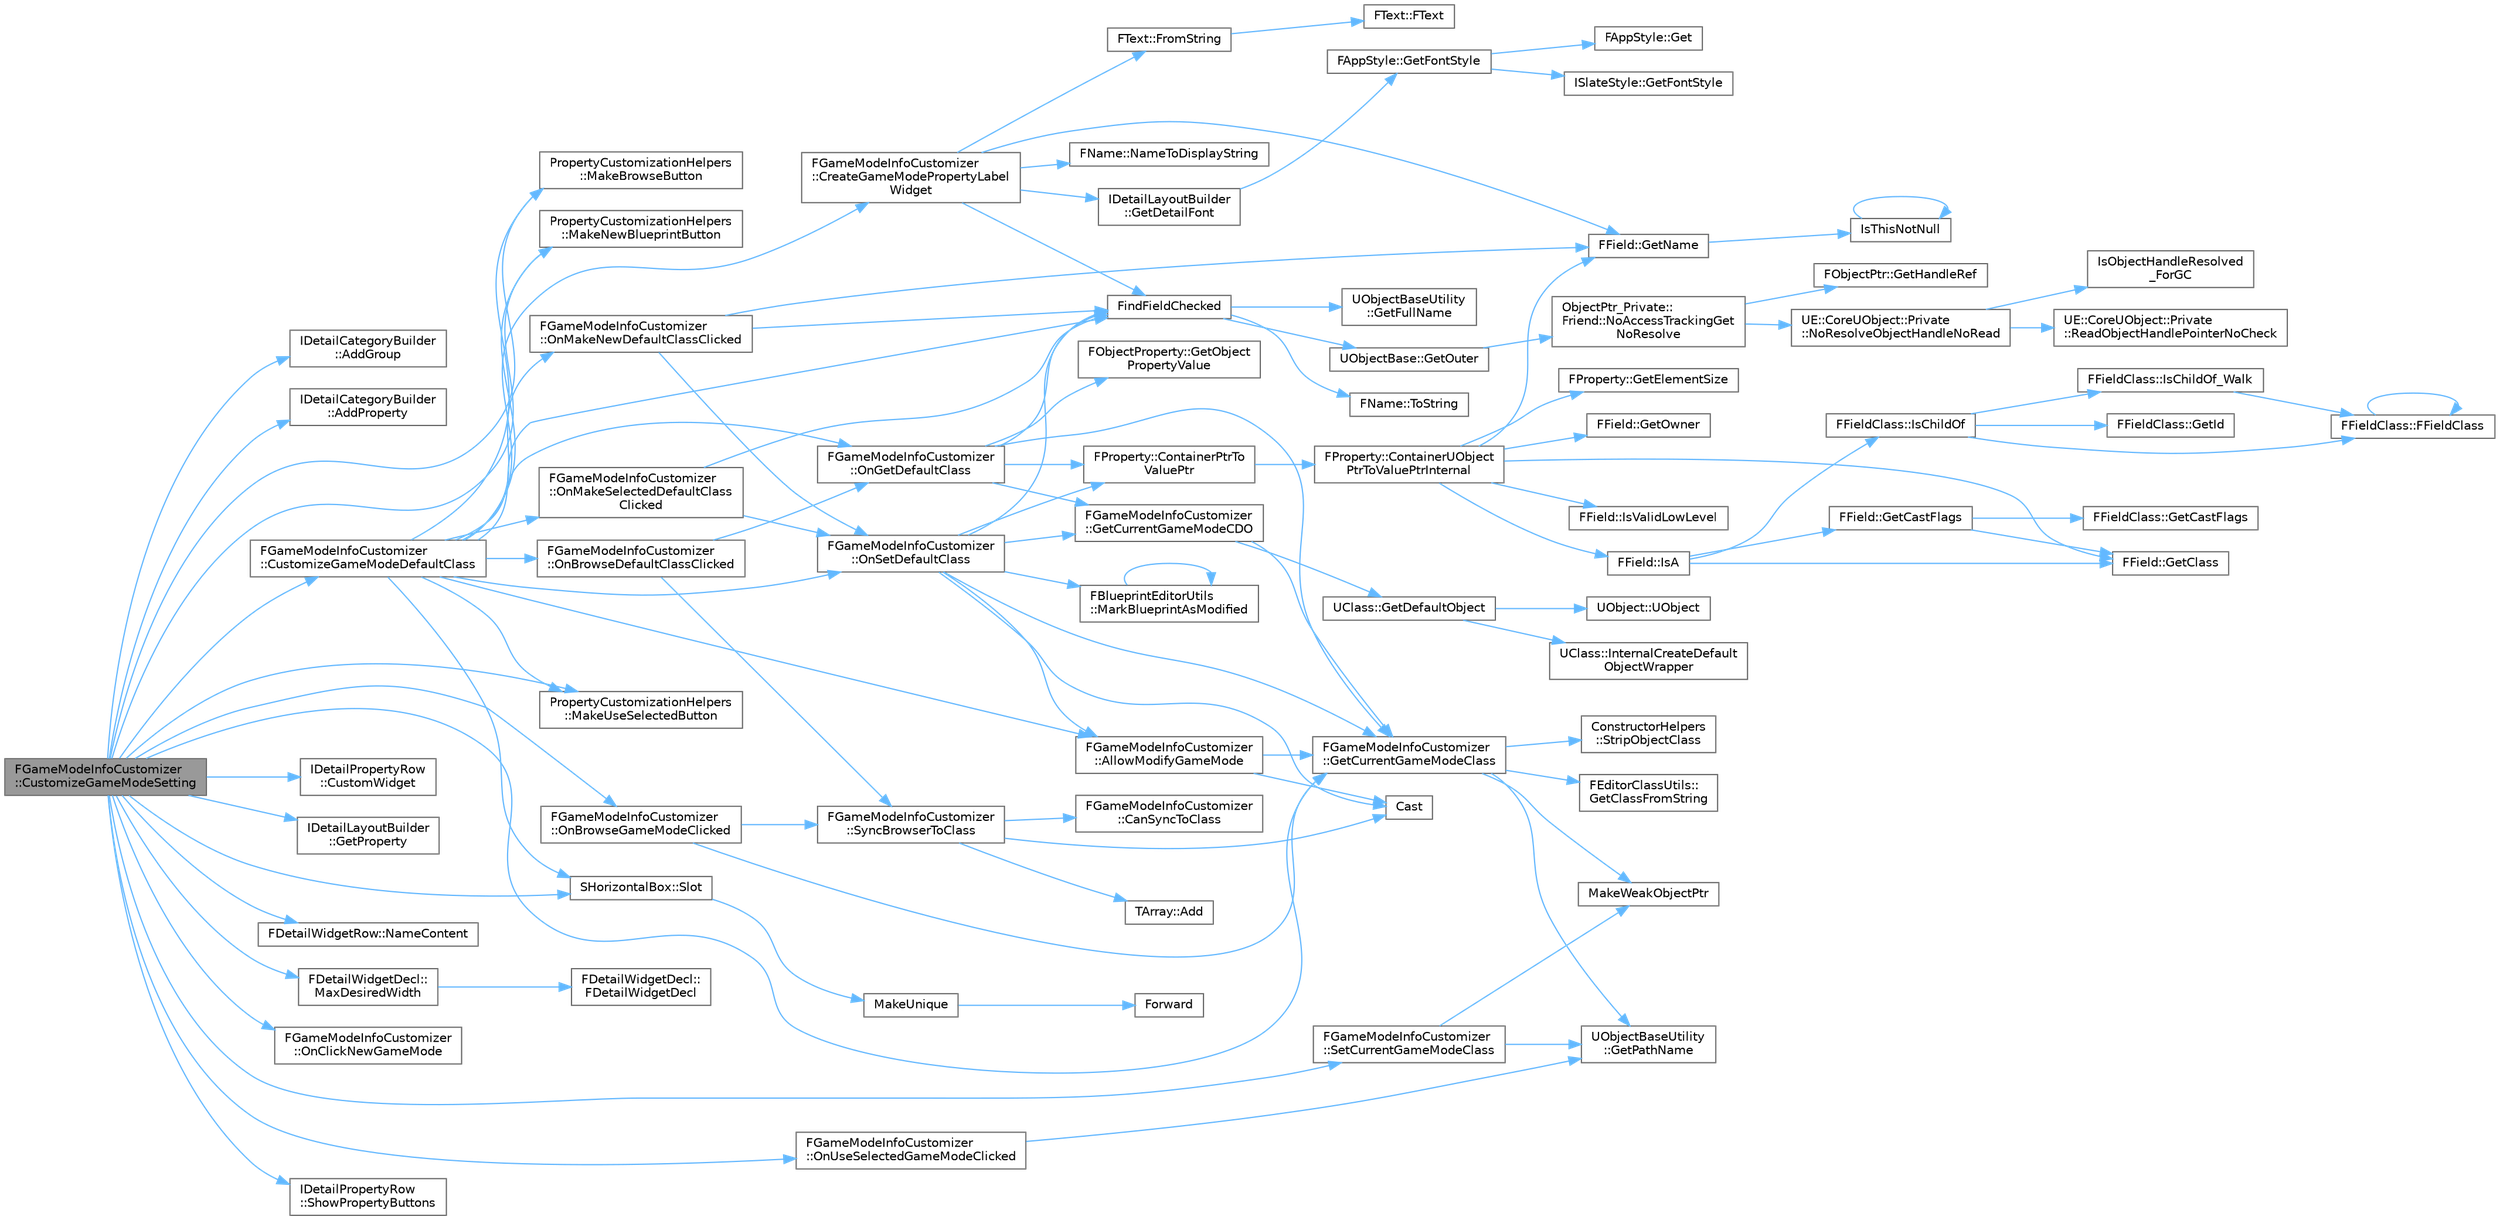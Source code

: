 digraph "FGameModeInfoCustomizer::CustomizeGameModeSetting"
{
 // INTERACTIVE_SVG=YES
 // LATEX_PDF_SIZE
  bgcolor="transparent";
  edge [fontname=Helvetica,fontsize=10,labelfontname=Helvetica,labelfontsize=10];
  node [fontname=Helvetica,fontsize=10,shape=box,height=0.2,width=0.4];
  rankdir="LR";
  Node1 [id="Node000001",label="FGameModeInfoCustomizer\l::CustomizeGameModeSetting",height=0.2,width=0.4,color="gray40", fillcolor="grey60", style="filled", fontcolor="black",tooltip="Add special customization for the GameMode setting."];
  Node1 -> Node2 [id="edge1_Node000001_Node000002",color="steelblue1",style="solid",tooltip=" "];
  Node2 [id="Node000002",label="IDetailCategoryBuilder\l::AddGroup",height=0.2,width=0.4,color="grey40", fillcolor="white", style="filled",URL="$dd/d93/classIDetailCategoryBuilder.html#a960d4ce67278ba3ceb05f581d7ad2899",tooltip="Adds a group to the category."];
  Node1 -> Node3 [id="edge2_Node000001_Node000003",color="steelblue1",style="solid",tooltip=" "];
  Node3 [id="Node000003",label="IDetailCategoryBuilder\l::AddProperty",height=0.2,width=0.4,color="grey40", fillcolor="white", style="filled",URL="$dd/d93/classIDetailCategoryBuilder.html#a6974c9df295e842f95e45432f893d739",tooltip="Adds a property, shown in the default way to the category."];
  Node1 -> Node4 [id="edge3_Node000001_Node000004",color="steelblue1",style="solid",tooltip=" "];
  Node4 [id="Node000004",label="FGameModeInfoCustomizer\l::CustomizeGameModeDefaultClass",height=0.2,width=0.4,color="grey40", fillcolor="white", style="filled",URL="$d8/d99/classFGameModeInfoCustomizer.html#a74d406f84c5b9f70518e8d34579a603e",tooltip="Create widget fo modifying a default class within the current GameMode."];
  Node4 -> Node5 [id="edge4_Node000004_Node000005",color="steelblue1",style="solid",tooltip=" "];
  Node5 [id="Node000005",label="FGameModeInfoCustomizer\l::AllowModifyGameMode",height=0.2,width=0.4,color="grey40", fillcolor="white", style="filled",URL="$d8/d99/classFGameModeInfoCustomizer.html#a490f16cd398c6b4d95dda016018a644f",tooltip="Are we allowed to modify the currently selected GameMode."];
  Node5 -> Node6 [id="edge5_Node000005_Node000006",color="steelblue1",style="solid",tooltip=" "];
  Node6 [id="Node000006",label="Cast",height=0.2,width=0.4,color="grey40", fillcolor="white", style="filled",URL="$d4/d55/Casts_8h.html#af337187a7ebe36fac35ea41db8a65ba9",tooltip=" "];
  Node5 -> Node7 [id="edge6_Node000005_Node000007",color="steelblue1",style="solid",tooltip=" "];
  Node7 [id="Node000007",label="FGameModeInfoCustomizer\l::GetCurrentGameModeClass",height=0.2,width=0.4,color="grey40", fillcolor="white", style="filled",URL="$d8/d99/classFGameModeInfoCustomizer.html#af92f862db9b706b4380fac31be448300",tooltip="Get the currently set GameMode class."];
  Node7 -> Node8 [id="edge7_Node000007_Node000008",color="steelblue1",style="solid",tooltip=" "];
  Node8 [id="Node000008",label="FEditorClassUtils::\lGetClassFromString",height=0.2,width=0.4,color="grey40", fillcolor="white", style="filled",URL="$d7/dc8/namespaceFEditorClassUtils.html#a21c61ea14ca4e62cb1545b30c8b28d55",tooltip="Fetches a UClass from the string name of the class."];
  Node7 -> Node9 [id="edge8_Node000007_Node000009",color="steelblue1",style="solid",tooltip=" "];
  Node9 [id="Node000009",label="UObjectBaseUtility\l::GetPathName",height=0.2,width=0.4,color="grey40", fillcolor="white", style="filled",URL="$d6/d7b/classUObjectBaseUtility.html#a394f49e6f05c84407cf3de7e00a0ba91",tooltip="Returns the fully qualified pathname for this object, in the format: 'Outermost[.Outer]...."];
  Node7 -> Node10 [id="edge9_Node000007_Node000010",color="steelblue1",style="solid",tooltip=" "];
  Node10 [id="Node000010",label="MakeWeakObjectPtr",height=0.2,width=0.4,color="grey40", fillcolor="white", style="filled",URL="$d8/d3b/WeakObjectPtrTemplates_8h.html#abb1560eaa25f6cac75e24ac9ec934675",tooltip=" "];
  Node7 -> Node11 [id="edge10_Node000007_Node000011",color="steelblue1",style="solid",tooltip=" "];
  Node11 [id="Node000011",label="ConstructorHelpers\l::StripObjectClass",height=0.2,width=0.4,color="grey40", fillcolor="white", style="filled",URL="$d3/d94/structConstructorHelpers.html#a2ed83c932631efc38fc620df49f967cc",tooltip="If there is an object class, strips it off."];
  Node4 -> Node12 [id="edge11_Node000004_Node000012",color="steelblue1",style="solid",tooltip=" "];
  Node12 [id="Node000012",label="FGameModeInfoCustomizer\l::CreateGameModePropertyLabel\lWidget",height=0.2,width=0.4,color="grey40", fillcolor="white", style="filled",URL="$d8/d99/classFGameModeInfoCustomizer.html#aaa28ed0868937a4f36da5248c36814d6",tooltip="Create widget for the name of a default class property."];
  Node12 -> Node13 [id="edge12_Node000012_Node000013",color="steelblue1",style="solid",tooltip=" "];
  Node13 [id="Node000013",label="FindFieldChecked",height=0.2,width=0.4,color="grey40", fillcolor="white", style="filled",URL="$d6/d2f/UnrealType_8h.html#a593fa77e69f769a9e249e27b0b11b55d",tooltip="Search for the named field within the specified scope, including any Outer classes; assert on failure..."];
  Node13 -> Node14 [id="edge13_Node000013_Node000014",color="steelblue1",style="solid",tooltip=" "];
  Node14 [id="Node000014",label="UObjectBaseUtility\l::GetFullName",height=0.2,width=0.4,color="grey40", fillcolor="white", style="filled",URL="$d6/d7b/classUObjectBaseUtility.html#a794ac0e3e86254f0c9f6a8821becdfba",tooltip="Returns the fully qualified pathname for this object as well as the name of the class,..."];
  Node13 -> Node15 [id="edge14_Node000013_Node000015",color="steelblue1",style="solid",tooltip=" "];
  Node15 [id="Node000015",label="UObjectBase::GetOuter",height=0.2,width=0.4,color="grey40", fillcolor="white", style="filled",URL="$d9/dc4/classUObjectBase.html#a43cfabc65d9005aafa51ce34d4cf71c5",tooltip="Returns the UObject this object resides in."];
  Node15 -> Node16 [id="edge15_Node000015_Node000016",color="steelblue1",style="solid",tooltip=" "];
  Node16 [id="Node000016",label="ObjectPtr_Private::\lFriend::NoAccessTrackingGet\lNoResolve",height=0.2,width=0.4,color="grey40", fillcolor="white", style="filled",URL="$d1/db5/structObjectPtr__Private_1_1Friend.html#ad7db1a8df63ca1d1c1c051841cf5120d",tooltip=" "];
  Node16 -> Node17 [id="edge16_Node000016_Node000017",color="steelblue1",style="solid",tooltip=" "];
  Node17 [id="Node000017",label="FObjectPtr::GetHandleRef",height=0.2,width=0.4,color="grey40", fillcolor="white", style="filled",URL="$d7/d0d/structFObjectPtr.html#a1fb862f222825b3a09a213890d2f5e8b",tooltip=" "];
  Node16 -> Node18 [id="edge17_Node000016_Node000018",color="steelblue1",style="solid",tooltip=" "];
  Node18 [id="Node000018",label="UE::CoreUObject::Private\l::NoResolveObjectHandleNoRead",height=0.2,width=0.4,color="grey40", fillcolor="white", style="filled",URL="$d9/d98/namespaceUE_1_1CoreUObject_1_1Private.html#a135612c4f66fbf0a81e2e5a8fe546b4c",tooltip=" "];
  Node18 -> Node19 [id="edge18_Node000018_Node000019",color="steelblue1",style="solid",tooltip=" "];
  Node19 [id="Node000019",label="IsObjectHandleResolved\l_ForGC",height=0.2,width=0.4,color="grey40", fillcolor="white", style="filled",URL="$de/d34/ObjectHandle_8h.html#a6bbeca8d1e9361ea5c9576864125ce90",tooltip=" "];
  Node18 -> Node20 [id="edge19_Node000018_Node000020",color="steelblue1",style="solid",tooltip=" "];
  Node20 [id="Node000020",label="UE::CoreUObject::Private\l::ReadObjectHandlePointerNoCheck",height=0.2,width=0.4,color="grey40", fillcolor="white", style="filled",URL="$d9/d98/namespaceUE_1_1CoreUObject_1_1Private.html#a05b42895ea5f93b9398be3e8cc061d3a",tooltip="Read the handle as a pointer without checking if it is resolved."];
  Node13 -> Node21 [id="edge20_Node000013_Node000021",color="steelblue1",style="solid",tooltip=" "];
  Node21 [id="Node000021",label="FName::ToString",height=0.2,width=0.4,color="grey40", fillcolor="white", style="filled",URL="$d0/d53/classFName.html#aa1dc865b721f80e46e8d67993a24bb9e",tooltip="Converts an FName to a readable format."];
  Node12 -> Node22 [id="edge21_Node000012_Node000022",color="steelblue1",style="solid",tooltip=" "];
  Node22 [id="Node000022",label="FText::FromString",height=0.2,width=0.4,color="grey40", fillcolor="white", style="filled",URL="$d0/dcb/classFText.html#af6cbe7498fdc624e1e3188326c9be5a5",tooltip="Generate an FText representing the passed in string."];
  Node22 -> Node23 [id="edge22_Node000022_Node000023",color="steelblue1",style="solid",tooltip=" "];
  Node23 [id="Node000023",label="FText::FText",height=0.2,width=0.4,color="grey40", fillcolor="white", style="filled",URL="$d0/dcb/classFText.html#aed2543585ee29658b23f660d8108334c",tooltip=" "];
  Node12 -> Node24 [id="edge23_Node000012_Node000024",color="steelblue1",style="solid",tooltip=" "];
  Node24 [id="Node000024",label="IDetailLayoutBuilder\l::GetDetailFont",height=0.2,width=0.4,color="grey40", fillcolor="white", style="filled",URL="$d7/de5/classIDetailLayoutBuilder.html#ae952d8769a041f6bc38405fd85c80062",tooltip=" "];
  Node24 -> Node25 [id="edge24_Node000024_Node000025",color="steelblue1",style="solid",tooltip=" "];
  Node25 [id="Node000025",label="FAppStyle::GetFontStyle",height=0.2,width=0.4,color="grey40", fillcolor="white", style="filled",URL="$d3/d1e/classFAppStyle.html#a8579b525c9e6f34c94a8f4fc60651f78",tooltip=" "];
  Node25 -> Node26 [id="edge25_Node000025_Node000026",color="steelblue1",style="solid",tooltip=" "];
  Node26 [id="Node000026",label="FAppStyle::Get",height=0.2,width=0.4,color="grey40", fillcolor="white", style="filled",URL="$d3/d1e/classFAppStyle.html#abf8a86ffff62afc3c225cf5553bf58ee",tooltip=" "];
  Node25 -> Node27 [id="edge26_Node000025_Node000027",color="steelblue1",style="solid",tooltip=" "];
  Node27 [id="Node000027",label="ISlateStyle::GetFontStyle",height=0.2,width=0.4,color="grey40", fillcolor="white", style="filled",URL="$dc/d4d/classISlateStyle.html#a41f339c2a4f48c6a20ef97b2ed9653dc",tooltip=" "];
  Node12 -> Node28 [id="edge27_Node000012_Node000028",color="steelblue1",style="solid",tooltip=" "];
  Node28 [id="Node000028",label="FField::GetName",height=0.2,width=0.4,color="grey40", fillcolor="white", style="filled",URL="$d5/d7d/classFField.html#a83f605c1eb05d7cab9c2f6d634d6276e",tooltip=" "];
  Node28 -> Node29 [id="edge28_Node000028_Node000029",color="steelblue1",style="solid",tooltip=" "];
  Node29 [id="Node000029",label="IsThisNotNull",height=0.2,width=0.4,color="grey40", fillcolor="white", style="filled",URL="$d5/d8c/CoreGlobals_8h.html#a13cc197b158ea1247b843d1959c4d265",tooltip=" "];
  Node29 -> Node29 [id="edge29_Node000029_Node000029",color="steelblue1",style="solid",tooltip=" "];
  Node12 -> Node30 [id="edge30_Node000012_Node000030",color="steelblue1",style="solid",tooltip=" "];
  Node30 [id="Node000030",label="FName::NameToDisplayString",height=0.2,width=0.4,color="grey40", fillcolor="white", style="filled",URL="$d0/d53/classFName.html#a0687c931295d69f22e4f3f9a14e99d9f",tooltip="Takes a string and breaks it down into a human readable string."];
  Node4 -> Node13 [id="edge31_Node000004_Node000013",color="steelblue1",style="solid",tooltip=" "];
  Node4 -> Node31 [id="edge32_Node000004_Node000031",color="steelblue1",style="solid",tooltip=" "];
  Node31 [id="Node000031",label="PropertyCustomizationHelpers\l::MakeBrowseButton",height=0.2,width=0.4,color="grey40", fillcolor="white", style="filled",URL="$d6/dbc/namespacePropertyCustomizationHelpers.html#a4ffda3a3f440613383a74ec253d92a3e",tooltip=" "];
  Node4 -> Node32 [id="edge33_Node000004_Node000032",color="steelblue1",style="solid",tooltip=" "];
  Node32 [id="Node000032",label="PropertyCustomizationHelpers\l::MakeNewBlueprintButton",height=0.2,width=0.4,color="grey40", fillcolor="white", style="filled",URL="$d6/dbc/namespacePropertyCustomizationHelpers.html#ace7f2df5cec03019a7aabf3973fdc863",tooltip=" "];
  Node4 -> Node33 [id="edge34_Node000004_Node000033",color="steelblue1",style="solid",tooltip=" "];
  Node33 [id="Node000033",label="PropertyCustomizationHelpers\l::MakeUseSelectedButton",height=0.2,width=0.4,color="grey40", fillcolor="white", style="filled",URL="$d6/dbc/namespacePropertyCustomizationHelpers.html#a1d2059881bca64bbdadb44d56105213a",tooltip=" "];
  Node4 -> Node34 [id="edge35_Node000004_Node000034",color="steelblue1",style="solid",tooltip=" "];
  Node34 [id="Node000034",label="FGameModeInfoCustomizer\l::OnBrowseDefaultClassClicked",height=0.2,width=0.4,color="grey40", fillcolor="white", style="filled",URL="$d8/d99/classFGameModeInfoCustomizer.html#ade2a81c392edec8282adfc6e30cab81d",tooltip=" "];
  Node34 -> Node35 [id="edge36_Node000034_Node000035",color="steelblue1",style="solid",tooltip=" "];
  Node35 [id="Node000035",label="FGameModeInfoCustomizer\l::OnGetDefaultClass",height=0.2,width=0.4,color="grey40", fillcolor="white", style="filled",URL="$d8/d99/classFGameModeInfoCustomizer.html#ae70cc0445daafb48bf878afa4117e04a",tooltip="Find the current default class by property name."];
  Node35 -> Node36 [id="edge37_Node000035_Node000036",color="steelblue1",style="solid",tooltip=" "];
  Node36 [id="Node000036",label="FProperty::ContainerPtrTo\lValuePtr",height=0.2,width=0.4,color="grey40", fillcolor="white", style="filled",URL="$d9/dbc/classFProperty.html#af1bc244e5760ad3c100a854147df5c9a",tooltip="Get the pointer to property value in a supplied 'container'."];
  Node36 -> Node37 [id="edge38_Node000036_Node000037",color="steelblue1",style="solid",tooltip=" "];
  Node37 [id="Node000037",label="FProperty::ContainerUObject\lPtrToValuePtrInternal",height=0.2,width=0.4,color="grey40", fillcolor="white", style="filled",URL="$d9/dbc/classFProperty.html#a6c47ba654f3c97829da275aed882ee67",tooltip=" "];
  Node37 -> Node38 [id="edge39_Node000037_Node000038",color="steelblue1",style="solid",tooltip=" "];
  Node38 [id="Node000038",label="FField::GetClass",height=0.2,width=0.4,color="grey40", fillcolor="white", style="filled",URL="$d5/d7d/classFField.html#ac2d4ef808debe3fdd222328f97d9d7a3",tooltip=" "];
  Node37 -> Node39 [id="edge40_Node000037_Node000039",color="steelblue1",style="solid",tooltip=" "];
  Node39 [id="Node000039",label="FProperty::GetElementSize",height=0.2,width=0.4,color="grey40", fillcolor="white", style="filled",URL="$d9/dbc/classFProperty.html#a700f3251fe6ee7fcb4f92f1c04dfba02",tooltip=" "];
  Node37 -> Node28 [id="edge41_Node000037_Node000028",color="steelblue1",style="solid",tooltip=" "];
  Node37 -> Node40 [id="edge42_Node000037_Node000040",color="steelblue1",style="solid",tooltip=" "];
  Node40 [id="Node000040",label="FField::GetOwner",height=0.2,width=0.4,color="grey40", fillcolor="white", style="filled",URL="$d5/d7d/classFField.html#a3858b6ce3316edacd8be017a03d9b367",tooltip=" "];
  Node37 -> Node41 [id="edge43_Node000037_Node000041",color="steelblue1",style="solid",tooltip=" "];
  Node41 [id="Node000041",label="FField::IsA",height=0.2,width=0.4,color="grey40", fillcolor="white", style="filled",URL="$d5/d7d/classFField.html#a08956a514d1db2b2ee86bfb115c64e38",tooltip=" "];
  Node41 -> Node42 [id="edge44_Node000041_Node000042",color="steelblue1",style="solid",tooltip=" "];
  Node42 [id="Node000042",label="FField::GetCastFlags",height=0.2,width=0.4,color="grey40", fillcolor="white", style="filled",URL="$d5/d7d/classFField.html#af7b4a74cf00cc57cb5dab33baf91d44e",tooltip=" "];
  Node42 -> Node43 [id="edge45_Node000042_Node000043",color="steelblue1",style="solid",tooltip=" "];
  Node43 [id="Node000043",label="FFieldClass::GetCastFlags",height=0.2,width=0.4,color="grey40", fillcolor="white", style="filled",URL="$de/dc5/classFFieldClass.html#a33c23e6a1d21eee004405718da295164",tooltip=" "];
  Node42 -> Node38 [id="edge46_Node000042_Node000038",color="steelblue1",style="solid",tooltip=" "];
  Node41 -> Node38 [id="edge47_Node000041_Node000038",color="steelblue1",style="solid",tooltip=" "];
  Node41 -> Node44 [id="edge48_Node000041_Node000044",color="steelblue1",style="solid",tooltip=" "];
  Node44 [id="Node000044",label="FFieldClass::IsChildOf",height=0.2,width=0.4,color="grey40", fillcolor="white", style="filled",URL="$de/dc5/classFFieldClass.html#a8b3dcb3d2badadc57a4135b4ba7f5766",tooltip=" "];
  Node44 -> Node45 [id="edge49_Node000044_Node000045",color="steelblue1",style="solid",tooltip=" "];
  Node45 [id="Node000045",label="FFieldClass::FFieldClass",height=0.2,width=0.4,color="grey40", fillcolor="white", style="filled",URL="$de/dc5/classFFieldClass.html#a00c2e85335ea6401d01ef68ad45f00ee",tooltip=" "];
  Node45 -> Node45 [id="edge50_Node000045_Node000045",color="steelblue1",style="solid",tooltip=" "];
  Node44 -> Node46 [id="edge51_Node000044_Node000046",color="steelblue1",style="solid",tooltip=" "];
  Node46 [id="Node000046",label="FFieldClass::GetId",height=0.2,width=0.4,color="grey40", fillcolor="white", style="filled",URL="$de/dc5/classFFieldClass.html#a133ad0919e9b105a93309b4a4ca1eda1",tooltip=" "];
  Node44 -> Node47 [id="edge52_Node000044_Node000047",color="steelblue1",style="solid",tooltip=" "];
  Node47 [id="Node000047",label="FFieldClass::IsChildOf_Walk",height=0.2,width=0.4,color="grey40", fillcolor="white", style="filled",URL="$de/dc5/classFFieldClass.html#a25615bf1ba279270c650d24b6ae5052b",tooltip=" "];
  Node47 -> Node45 [id="edge53_Node000047_Node000045",color="steelblue1",style="solid",tooltip=" "];
  Node37 -> Node48 [id="edge54_Node000037_Node000048",color="steelblue1",style="solid",tooltip=" "];
  Node48 [id="Node000048",label="FField::IsValidLowLevel",height=0.2,width=0.4,color="grey40", fillcolor="white", style="filled",URL="$d5/d7d/classFField.html#af75bc90b548e3a5c2930daf46fb5f4a9",tooltip=" "];
  Node35 -> Node13 [id="edge55_Node000035_Node000013",color="steelblue1",style="solid",tooltip=" "];
  Node35 -> Node49 [id="edge56_Node000035_Node000049",color="steelblue1",style="solid",tooltip=" "];
  Node49 [id="Node000049",label="FGameModeInfoCustomizer\l::GetCurrentGameModeCDO",height=0.2,width=0.4,color="grey40", fillcolor="white", style="filled",URL="$d8/d99/classFGameModeInfoCustomizer.html#a47c69a11a8efe48e66c085093855c14e",tooltip="Get the CDO from the currently set GameMode class."];
  Node49 -> Node7 [id="edge57_Node000049_Node000007",color="steelblue1",style="solid",tooltip=" "];
  Node49 -> Node50 [id="edge58_Node000049_Node000050",color="steelblue1",style="solid",tooltip=" "];
  Node50 [id="Node000050",label="UClass::GetDefaultObject",height=0.2,width=0.4,color="grey40", fillcolor="white", style="filled",URL="$d4/d77/classUClass.html#a2684011d9e30b32ab52a5209bf48a1d7",tooltip="Get the default object from the class."];
  Node50 -> Node51 [id="edge59_Node000050_Node000051",color="steelblue1",style="solid",tooltip=" "];
  Node51 [id="Node000051",label="UObject::UObject",height=0.2,width=0.4,color="grey40", fillcolor="white", style="filled",URL="$df/def/classUObject.html#ae1e8afb0b1117edf494eab22aea37761",tooltip="Default constructor."];
  Node50 -> Node52 [id="edge60_Node000050_Node000052",color="steelblue1",style="solid",tooltip=" "];
  Node52 [id="Node000052",label="UClass::InternalCreateDefault\lObjectWrapper",height=0.2,width=0.4,color="grey40", fillcolor="white", style="filled",URL="$d4/d77/classUClass.html#ae34aa65e25cd72ccbe4d6e1b26566f99",tooltip=" "];
  Node35 -> Node7 [id="edge61_Node000035_Node000007",color="steelblue1",style="solid",tooltip=" "];
  Node35 -> Node53 [id="edge62_Node000035_Node000053",color="steelblue1",style="solid",tooltip=" "];
  Node53 [id="Node000053",label="FObjectProperty::GetObject\lPropertyValue",height=0.2,width=0.4,color="grey40", fillcolor="white", style="filled",URL="$df/df7/classFObjectProperty.html#a7d40f825518347d5d336dd8d12238f58",tooltip=" "];
  Node34 -> Node54 [id="edge63_Node000034_Node000054",color="steelblue1",style="solid",tooltip=" "];
  Node54 [id="Node000054",label="FGameModeInfoCustomizer\l::SyncBrowserToClass",height=0.2,width=0.4,color="grey40", fillcolor="white", style="filled",URL="$d8/d99/classFGameModeInfoCustomizer.html#abeb3e1b088ef46e97047383ba40ca399",tooltip=" "];
  Node54 -> Node55 [id="edge64_Node000054_Node000055",color="steelblue1",style="solid",tooltip=" "];
  Node55 [id="Node000055",label="TArray::Add",height=0.2,width=0.4,color="grey40", fillcolor="white", style="filled",URL="$d4/d52/classTArray.html#a94f6bf2bef04382fc79010abad57d823",tooltip="Adds a new item to the end of the array, possibly reallocating the whole array to fit."];
  Node54 -> Node56 [id="edge65_Node000054_Node000056",color="steelblue1",style="solid",tooltip=" "];
  Node56 [id="Node000056",label="FGameModeInfoCustomizer\l::CanSyncToClass",height=0.2,width=0.4,color="grey40", fillcolor="white", style="filled",URL="$d8/d99/classFGameModeInfoCustomizer.html#a7c1730e64f43bb55adbac69d73b86e3c",tooltip=" "];
  Node54 -> Node6 [id="edge66_Node000054_Node000006",color="steelblue1",style="solid",tooltip=" "];
  Node4 -> Node35 [id="edge67_Node000004_Node000035",color="steelblue1",style="solid",tooltip=" "];
  Node4 -> Node57 [id="edge68_Node000004_Node000057",color="steelblue1",style="solid",tooltip=" "];
  Node57 [id="Node000057",label="FGameModeInfoCustomizer\l::OnMakeNewDefaultClassClicked",height=0.2,width=0.4,color="grey40", fillcolor="white", style="filled",URL="$d8/d99/classFGameModeInfoCustomizer.html#a428d5673e6f730b54cb9e4f82187c4ed",tooltip=" "];
  Node57 -> Node13 [id="edge69_Node000057_Node000013",color="steelblue1",style="solid",tooltip=" "];
  Node57 -> Node28 [id="edge70_Node000057_Node000028",color="steelblue1",style="solid",tooltip=" "];
  Node57 -> Node58 [id="edge71_Node000057_Node000058",color="steelblue1",style="solid",tooltip=" "];
  Node58 [id="Node000058",label="FGameModeInfoCustomizer\l::OnSetDefaultClass",height=0.2,width=0.4,color="grey40", fillcolor="white", style="filled",URL="$d8/d99/classFGameModeInfoCustomizer.html#a2a39d454a3b125216403449709824e10",tooltip="Set a new default class by property name."];
  Node58 -> Node5 [id="edge72_Node000058_Node000005",color="steelblue1",style="solid",tooltip=" "];
  Node58 -> Node6 [id="edge73_Node000058_Node000006",color="steelblue1",style="solid",tooltip=" "];
  Node58 -> Node36 [id="edge74_Node000058_Node000036",color="steelblue1",style="solid",tooltip=" "];
  Node58 -> Node13 [id="edge75_Node000058_Node000013",color="steelblue1",style="solid",tooltip=" "];
  Node58 -> Node49 [id="edge76_Node000058_Node000049",color="steelblue1",style="solid",tooltip=" "];
  Node58 -> Node7 [id="edge77_Node000058_Node000007",color="steelblue1",style="solid",tooltip=" "];
  Node58 -> Node59 [id="edge78_Node000058_Node000059",color="steelblue1",style="solid",tooltip=" "];
  Node59 [id="Node000059",label="FBlueprintEditorUtils\l::MarkBlueprintAsModified",height=0.2,width=0.4,color="grey40", fillcolor="white", style="filled",URL="$d1/db4/classFBlueprintEditorUtils.html#afa070bc6350d6b749a5d39a6a225743f",tooltip="Blueprint has changed in some manner that invalidates the compiled data (link made/broken,..."];
  Node59 -> Node59 [id="edge79_Node000059_Node000059",color="steelblue1",style="solid",tooltip=" "];
  Node4 -> Node60 [id="edge80_Node000004_Node000060",color="steelblue1",style="solid",tooltip=" "];
  Node60 [id="Node000060",label="FGameModeInfoCustomizer\l::OnMakeSelectedDefaultClass\lClicked",height=0.2,width=0.4,color="grey40", fillcolor="white", style="filled",URL="$d8/d99/classFGameModeInfoCustomizer.html#a2dffcf1881b3be27497bee48e5ddf977",tooltip=" "];
  Node60 -> Node13 [id="edge81_Node000060_Node000013",color="steelblue1",style="solid",tooltip=" "];
  Node60 -> Node58 [id="edge82_Node000060_Node000058",color="steelblue1",style="solid",tooltip=" "];
  Node4 -> Node58 [id="edge83_Node000004_Node000058",color="steelblue1",style="solid",tooltip=" "];
  Node4 -> Node61 [id="edge84_Node000004_Node000061",color="steelblue1",style="solid",tooltip=" "];
  Node61 [id="Node000061",label="SHorizontalBox::Slot",height=0.2,width=0.4,color="grey40", fillcolor="white", style="filled",URL="$d4/dc0/classSHorizontalBox.html#a4a82642c403b50090370584e252cd9b5",tooltip=" "];
  Node61 -> Node62 [id="edge85_Node000061_Node000062",color="steelblue1",style="solid",tooltip=" "];
  Node62 [id="Node000062",label="MakeUnique",height=0.2,width=0.4,color="grey40", fillcolor="white", style="filled",URL="$de/d1a/UniquePtr_8h.html#a9e3be2ab9b6efa8383f83df1c1a22239",tooltip="Allocates a new object of type T with the given arguments and returns it as a TUniquePtr."];
  Node62 -> Node63 [id="edge86_Node000062_Node000063",color="steelblue1",style="solid",tooltip=" "];
  Node63 [id="Node000063",label="Forward",height=0.2,width=0.4,color="grey40", fillcolor="white", style="filled",URL="$d4/d24/UnrealTemplate_8h.html#a68f280c1d561a8899a1e9e3ea8405d00",tooltip="Forward will cast a reference to an rvalue reference."];
  Node1 -> Node64 [id="edge87_Node000001_Node000064",color="steelblue1",style="solid",tooltip=" "];
  Node64 [id="Node000064",label="IDetailPropertyRow\l::CustomWidget",height=0.2,width=0.4,color="grey40", fillcolor="white", style="filled",URL="$da/d5c/classIDetailPropertyRow.html#aa83defe29509cacb5ed4903ffb92de29",tooltip="Overrides the property widget."];
  Node1 -> Node7 [id="edge88_Node000001_Node000007",color="steelblue1",style="solid",tooltip=" "];
  Node1 -> Node65 [id="edge89_Node000001_Node000065",color="steelblue1",style="solid",tooltip=" "];
  Node65 [id="Node000065",label="IDetailLayoutBuilder\l::GetProperty",height=0.2,width=0.4,color="grey40", fillcolor="white", style="filled",URL="$d7/de5/classIDetailLayoutBuilder.html#af40f786ae36dd1f6d38ade3330a19964",tooltip="Gets a handle to a property which can be used to read and write the property value and identify the p..."];
  Node1 -> Node31 [id="edge90_Node000001_Node000031",color="steelblue1",style="solid",tooltip=" "];
  Node1 -> Node32 [id="edge91_Node000001_Node000032",color="steelblue1",style="solid",tooltip=" "];
  Node1 -> Node33 [id="edge92_Node000001_Node000033",color="steelblue1",style="solid",tooltip=" "];
  Node1 -> Node66 [id="edge93_Node000001_Node000066",color="steelblue1",style="solid",tooltip=" "];
  Node66 [id="Node000066",label="FDetailWidgetDecl::\lMaxDesiredWidth",height=0.2,width=0.4,color="grey40", fillcolor="white", style="filled",URL="$df/d25/classFDetailWidgetDecl.html#aca277e07649ad4b2dae888bf17943ad7",tooltip=" "];
  Node66 -> Node67 [id="edge94_Node000066_Node000067",color="steelblue1",style="solid",tooltip=" "];
  Node67 [id="Node000067",label="FDetailWidgetDecl::\lFDetailWidgetDecl",height=0.2,width=0.4,color="grey40", fillcolor="white", style="filled",URL="$df/d25/classFDetailWidgetDecl.html#a3fc15551886bec4ca257a93a1b403c5a",tooltip=" "];
  Node1 -> Node68 [id="edge95_Node000001_Node000068",color="steelblue1",style="solid",tooltip=" "];
  Node68 [id="Node000068",label="FDetailWidgetRow::NameContent",height=0.2,width=0.4,color="grey40", fillcolor="white", style="filled",URL="$d8/d13/classFDetailWidgetRow.html#ac6cd08cb5419420ec6b63b7213943186",tooltip="Assigns content to just the name slot."];
  Node1 -> Node69 [id="edge96_Node000001_Node000069",color="steelblue1",style="solid",tooltip=" "];
  Node69 [id="Node000069",label="FGameModeInfoCustomizer\l::OnBrowseGameModeClicked",height=0.2,width=0.4,color="grey40", fillcolor="white", style="filled",URL="$d8/d99/classFGameModeInfoCustomizer.html#a15700723bc434c9b8c78b9a2ca65ad46",tooltip=" "];
  Node69 -> Node7 [id="edge97_Node000069_Node000007",color="steelblue1",style="solid",tooltip=" "];
  Node69 -> Node54 [id="edge98_Node000069_Node000054",color="steelblue1",style="solid",tooltip=" "];
  Node1 -> Node70 [id="edge99_Node000001_Node000070",color="steelblue1",style="solid",tooltip=" "];
  Node70 [id="Node000070",label="FGameModeInfoCustomizer\l::OnClickNewGameMode",height=0.2,width=0.4,color="grey40", fillcolor="white", style="filled",URL="$d8/d99/classFGameModeInfoCustomizer.html#a276b4eaa2b33607ed0a6eef23c3b6268",tooltip=" "];
  Node1 -> Node71 [id="edge100_Node000001_Node000071",color="steelblue1",style="solid",tooltip=" "];
  Node71 [id="Node000071",label="FGameModeInfoCustomizer\l::OnUseSelectedGameModeClicked",height=0.2,width=0.4,color="grey40", fillcolor="white", style="filled",URL="$d8/d99/classFGameModeInfoCustomizer.html#a6f9e8564381881c45a9be6d8a49621ad",tooltip=" "];
  Node71 -> Node9 [id="edge101_Node000071_Node000009",color="steelblue1",style="solid",tooltip=" "];
  Node1 -> Node72 [id="edge102_Node000001_Node000072",color="steelblue1",style="solid",tooltip=" "];
  Node72 [id="Node000072",label="FGameModeInfoCustomizer\l::SetCurrentGameModeClass",height=0.2,width=0.4,color="grey40", fillcolor="white", style="filled",URL="$d8/d99/classFGameModeInfoCustomizer.html#aadb0780c69653515624b62e45b137957",tooltip=" "];
  Node72 -> Node9 [id="edge103_Node000072_Node000009",color="steelblue1",style="solid",tooltip=" "];
  Node72 -> Node10 [id="edge104_Node000072_Node000010",color="steelblue1",style="solid",tooltip=" "];
  Node1 -> Node73 [id="edge105_Node000001_Node000073",color="steelblue1",style="solid",tooltip=" "];
  Node73 [id="Node000073",label="IDetailPropertyRow\l::ShowPropertyButtons",height=0.2,width=0.4,color="grey40", fillcolor="white", style="filled",URL="$da/d5c/classIDetailPropertyRow.html#a497eaa0e3c04598bf573f70fa41706a3",tooltip="Sets whether or not we show the default property editing buttons for this property."];
  Node1 -> Node61 [id="edge106_Node000001_Node000061",color="steelblue1",style="solid",tooltip=" "];
}
